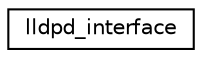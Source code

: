 digraph G
{
  edge [fontname="Helvetica",fontsize="10",labelfontname="Helvetica",labelfontsize="10"];
  node [fontname="Helvetica",fontsize="10",shape=record];
  rankdir="LR";
  Node1 [label="lldpd_interface",height=0.2,width=0.4,color="black", fillcolor="white", style="filled",URL="$structlldpd__interface.html"];
}
